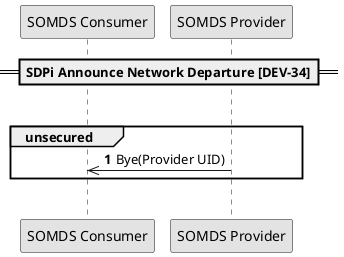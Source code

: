 @startuml

skinparam monochrome true
autonumber

!global $str_somds_consumer = "SOMDS Consumer"
!global $str_somds_provider = "SOMDS Provider"

participant "$str_somds_consumer" as consumer
participant "$str_somds_provider" as provider

==SDPi Announce Network Departure [DEV-34]==
|||
group unsecured
    provider ->> consumer: Bye(Provider UID)
end
|||

@enduml
